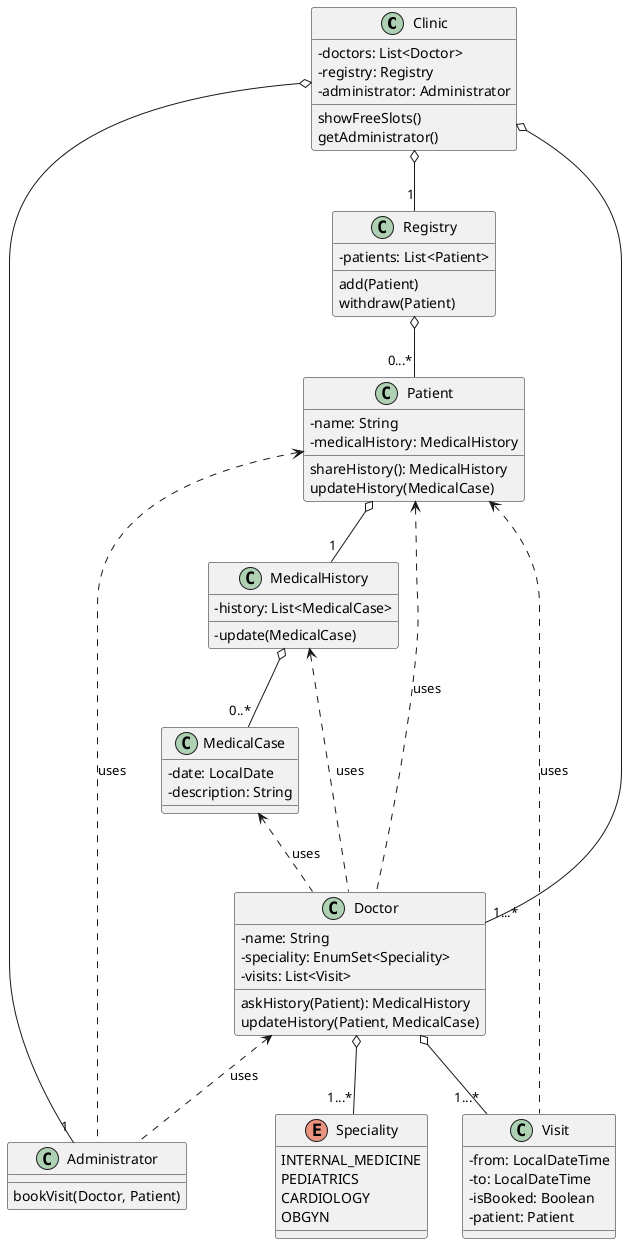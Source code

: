 @startuml
skinparam classAttributeIconSize 0

class Clinic {
- doctors: List<Doctor>
- registry: Registry
- administrator: Administrator

showFreeSlots()
getAdministrator()
}

class Doctor {
- name: String
- speciality: EnumSet<Speciality>
- visits: List<Visit>
askHistory(Patient): MedicalHistory
updateHistory(Patient, MedicalCase)
}

class Patient {
- name: String
- medicalHistory: MedicalHistory
shareHistory(): MedicalHistory
updateHistory(MedicalCase)
}

class Registry {
- patients: List<Patient>
add(Patient)
withdraw(Patient)
}

class Visit {
- from: LocalDateTime
- to: LocalDateTime
- isBooked: Boolean
- patient: Patient
}

class Administrator {
bookVisit(Doctor, Patient)
}

class MedicalCase {
- date: LocalDate
- description: String
}

class MedicalHistory {
- history: List<MedicalCase>
- update(MedicalCase)
}

enum Speciality {
INTERNAL_MEDICINE
PEDIATRICS
CARDIOLOGY
OBGYN
}

Doctor o-- "1...*" Speciality
Doctor o-- "1...*" Visit
Patient o-- "1" MedicalHistory
MedicalHistory o-- "0..*" MedicalCase
Registry o-- "0...*" Patient
Clinic o-- "1...*" Doctor
Clinic o-- "1" Registry
Clinic o-- "1" Administrator

Patient <.. Doctor: uses
Patient <.. Visit: uses
MedicalCase <.. Doctor: uses
MedicalHistory <.. Doctor: uses
Doctor <.. Administrator: uses
Patient <.. Administrator: uses

@enduml